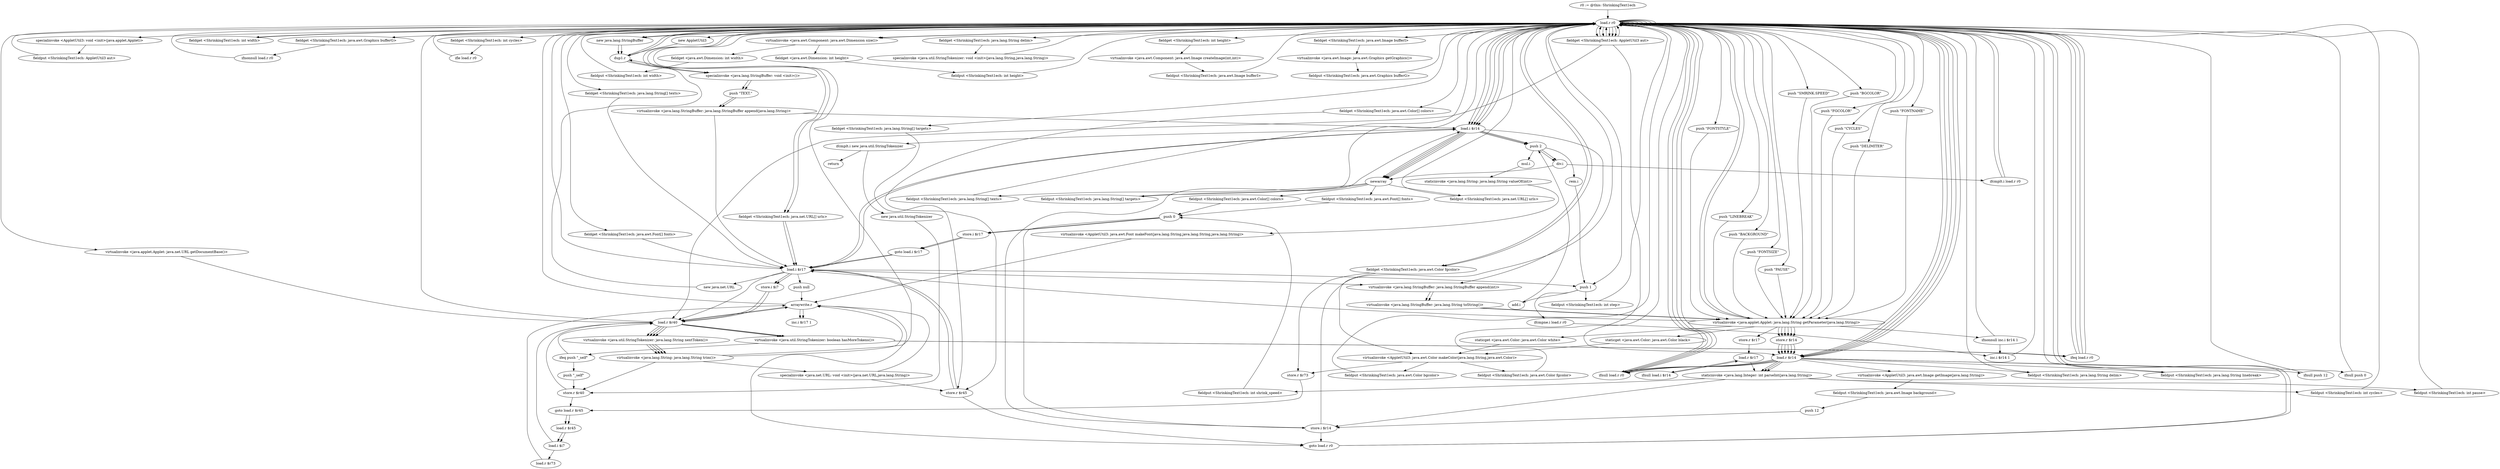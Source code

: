 digraph "" {
    "r0 := @this: ShrinkingText1ech"
    "load.r r0"
    "r0 := @this: ShrinkingText1ech"->"load.r r0";
    "new AppletUtil3"
    "load.r r0"->"new AppletUtil3";
    "dup1.r"
    "new AppletUtil3"->"dup1.r";
    "dup1.r"->"load.r r0";
    "specialinvoke <AppletUtil3: void <init>(java.applet.Applet)>"
    "load.r r0"->"specialinvoke <AppletUtil3: void <init>(java.applet.Applet)>";
    "fieldput <ShrinkingText1ech: AppletUtil3 aut>"
    "specialinvoke <AppletUtil3: void <init>(java.applet.Applet)>"->"fieldput <ShrinkingText1ech: AppletUtil3 aut>";
    "fieldput <ShrinkingText1ech: AppletUtil3 aut>"->"load.r r0";
    "load.r r0"->"load.r r0";
    "virtualinvoke <java.awt.Component: java.awt.Dimension size()>"
    "load.r r0"->"virtualinvoke <java.awt.Component: java.awt.Dimension size()>";
    "fieldget <java.awt.Dimension: int width>"
    "virtualinvoke <java.awt.Component: java.awt.Dimension size()>"->"fieldget <java.awt.Dimension: int width>";
    "fieldput <ShrinkingText1ech: int width>"
    "fieldget <java.awt.Dimension: int width>"->"fieldput <ShrinkingText1ech: int width>";
    "fieldput <ShrinkingText1ech: int width>"->"load.r r0";
    "load.r r0"->"load.r r0";
    "load.r r0"->"virtualinvoke <java.awt.Component: java.awt.Dimension size()>";
    "fieldget <java.awt.Dimension: int height>"
    "virtualinvoke <java.awt.Component: java.awt.Dimension size()>"->"fieldget <java.awt.Dimension: int height>";
    "fieldput <ShrinkingText1ech: int height>"
    "fieldget <java.awt.Dimension: int height>"->"fieldput <ShrinkingText1ech: int height>";
    "fieldput <ShrinkingText1ech: int height>"->"load.r r0";
    "fieldget <ShrinkingText1ech: java.awt.Graphics bufferG>"
    "load.r r0"->"fieldget <ShrinkingText1ech: java.awt.Graphics bufferG>";
    "ifnonnull load.r r0"
    "fieldget <ShrinkingText1ech: java.awt.Graphics bufferG>"->"ifnonnull load.r r0";
    "ifnonnull load.r r0"->"load.r r0";
    "load.r r0"->"load.r r0";
    "load.r r0"->"load.r r0";
    "fieldget <ShrinkingText1ech: int width>"
    "load.r r0"->"fieldget <ShrinkingText1ech: int width>";
    "fieldget <ShrinkingText1ech: int width>"->"load.r r0";
    "fieldget <ShrinkingText1ech: int height>"
    "load.r r0"->"fieldget <ShrinkingText1ech: int height>";
    "virtualinvoke <java.awt.Component: java.awt.Image createImage(int,int)>"
    "fieldget <ShrinkingText1ech: int height>"->"virtualinvoke <java.awt.Component: java.awt.Image createImage(int,int)>";
    "fieldput <ShrinkingText1ech: java.awt.Image bufferI>"
    "virtualinvoke <java.awt.Component: java.awt.Image createImage(int,int)>"->"fieldput <ShrinkingText1ech: java.awt.Image bufferI>";
    "fieldput <ShrinkingText1ech: java.awt.Image bufferI>"->"load.r r0";
    "load.r r0"->"load.r r0";
    "fieldget <ShrinkingText1ech: java.awt.Image bufferI>"
    "load.r r0"->"fieldget <ShrinkingText1ech: java.awt.Image bufferI>";
    "virtualinvoke <java.awt.Image: java.awt.Graphics getGraphics()>"
    "fieldget <ShrinkingText1ech: java.awt.Image bufferI>"->"virtualinvoke <java.awt.Image: java.awt.Graphics getGraphics()>";
    "fieldput <ShrinkingText1ech: java.awt.Graphics bufferG>"
    "virtualinvoke <java.awt.Image: java.awt.Graphics getGraphics()>"->"fieldput <ShrinkingText1ech: java.awt.Graphics bufferG>";
    "fieldput <ShrinkingText1ech: java.awt.Graphics bufferG>"->"load.r r0";
    "load.r r0"->"load.r r0";
    "fieldget <ShrinkingText1ech: AppletUtil3 aut>"
    "load.r r0"->"fieldget <ShrinkingText1ech: AppletUtil3 aut>";
    "fieldget <ShrinkingText1ech: AppletUtil3 aut>"->"load.r r0";
    "push \"BGCOLOR\""
    "load.r r0"->"push \"BGCOLOR\"";
    "virtualinvoke <java.applet.Applet: java.lang.String getParameter(java.lang.String)>"
    "push \"BGCOLOR\""->"virtualinvoke <java.applet.Applet: java.lang.String getParameter(java.lang.String)>";
    "staticget <java.awt.Color: java.awt.Color white>"
    "virtualinvoke <java.applet.Applet: java.lang.String getParameter(java.lang.String)>"->"staticget <java.awt.Color: java.awt.Color white>";
    "virtualinvoke <AppletUtil3: java.awt.Color makeColor(java.lang.String,java.awt.Color)>"
    "staticget <java.awt.Color: java.awt.Color white>"->"virtualinvoke <AppletUtil3: java.awt.Color makeColor(java.lang.String,java.awt.Color)>";
    "fieldput <ShrinkingText1ech: java.awt.Color bgcolor>"
    "virtualinvoke <AppletUtil3: java.awt.Color makeColor(java.lang.String,java.awt.Color)>"->"fieldput <ShrinkingText1ech: java.awt.Color bgcolor>";
    "fieldput <ShrinkingText1ech: java.awt.Color bgcolor>"->"load.r r0";
    "load.r r0"->"load.r r0";
    "load.r r0"->"fieldget <ShrinkingText1ech: AppletUtil3 aut>";
    "fieldget <ShrinkingText1ech: AppletUtil3 aut>"->"load.r r0";
    "push \"FGCOLOR\""
    "load.r r0"->"push \"FGCOLOR\"";
    "push \"FGCOLOR\""->"virtualinvoke <java.applet.Applet: java.lang.String getParameter(java.lang.String)>";
    "staticget <java.awt.Color: java.awt.Color black>"
    "virtualinvoke <java.applet.Applet: java.lang.String getParameter(java.lang.String)>"->"staticget <java.awt.Color: java.awt.Color black>";
    "staticget <java.awt.Color: java.awt.Color black>"->"virtualinvoke <AppletUtil3: java.awt.Color makeColor(java.lang.String,java.awt.Color)>";
    "fieldput <ShrinkingText1ech: java.awt.Color fgcolor>"
    "virtualinvoke <AppletUtil3: java.awt.Color makeColor(java.lang.String,java.awt.Color)>"->"fieldput <ShrinkingText1ech: java.awt.Color fgcolor>";
    "fieldput <ShrinkingText1ech: java.awt.Color fgcolor>"->"load.r r0";
    "push \"CYCLES\""
    "load.r r0"->"push \"CYCLES\"";
    "push \"CYCLES\""->"virtualinvoke <java.applet.Applet: java.lang.String getParameter(java.lang.String)>";
    "store.r $r14"
    "virtualinvoke <java.applet.Applet: java.lang.String getParameter(java.lang.String)>"->"store.r $r14";
    "load.r $r14"
    "store.r $r14"->"load.r $r14";
    "ifnull load.r r0"
    "load.r $r14"->"ifnull load.r r0";
    "ifnull load.r r0"->"load.r r0";
    "load.r r0"->"load.r $r14";
    "staticinvoke <java.lang.Integer: int parseInt(java.lang.String)>"
    "load.r $r14"->"staticinvoke <java.lang.Integer: int parseInt(java.lang.String)>";
    "fieldput <ShrinkingText1ech: int cycles>"
    "staticinvoke <java.lang.Integer: int parseInt(java.lang.String)>"->"fieldput <ShrinkingText1ech: int cycles>";
    "fieldput <ShrinkingText1ech: int cycles>"->"load.r r0";
    "fieldget <ShrinkingText1ech: int cycles>"
    "load.r r0"->"fieldget <ShrinkingText1ech: int cycles>";
    "ifle load.r r0"
    "fieldget <ShrinkingText1ech: int cycles>"->"ifle load.r r0";
    "ifle load.r r0"->"load.r r0";
    "push 1"
    "load.r r0"->"push 1";
    "fieldput <ShrinkingText1ech: int step>"
    "push 1"->"fieldput <ShrinkingText1ech: int step>";
    "fieldput <ShrinkingText1ech: int step>"->"load.r r0";
    "push \"DELIMITER\""
    "load.r r0"->"push \"DELIMITER\"";
    "push \"DELIMITER\""->"virtualinvoke <java.applet.Applet: java.lang.String getParameter(java.lang.String)>";
    "virtualinvoke <java.applet.Applet: java.lang.String getParameter(java.lang.String)>"->"store.r $r14";
    "store.r $r14"->"load.r $r14";
    "load.r $r14"->"ifnull load.r r0";
    "ifnull load.r r0"->"load.r r0";
    "load.r r0"->"load.r $r14";
    "fieldput <ShrinkingText1ech: java.lang.String delim>"
    "load.r $r14"->"fieldput <ShrinkingText1ech: java.lang.String delim>";
    "fieldput <ShrinkingText1ech: java.lang.String delim>"->"load.r r0";
    "push \"LINEBREAK\""
    "load.r r0"->"push \"LINEBREAK\"";
    "push \"LINEBREAK\""->"virtualinvoke <java.applet.Applet: java.lang.String getParameter(java.lang.String)>";
    "virtualinvoke <java.applet.Applet: java.lang.String getParameter(java.lang.String)>"->"store.r $r14";
    "store.r $r14"->"load.r $r14";
    "load.r $r14"->"ifnull load.r r0";
    "ifnull load.r r0"->"load.r r0";
    "load.r r0"->"load.r $r14";
    "fieldput <ShrinkingText1ech: java.lang.String linebreak>"
    "load.r $r14"->"fieldput <ShrinkingText1ech: java.lang.String linebreak>";
    "fieldput <ShrinkingText1ech: java.lang.String linebreak>"->"load.r r0";
    "push \"BACKGROUND\""
    "load.r r0"->"push \"BACKGROUND\"";
    "push \"BACKGROUND\""->"virtualinvoke <java.applet.Applet: java.lang.String getParameter(java.lang.String)>";
    "virtualinvoke <java.applet.Applet: java.lang.String getParameter(java.lang.String)>"->"store.r $r14";
    "store.r $r14"->"load.r $r14";
    "ifnull push 12"
    "load.r $r14"->"ifnull push 12";
    "ifnull push 12"->"load.r r0";
    "load.r r0"->"load.r r0";
    "load.r r0"->"fieldget <ShrinkingText1ech: AppletUtil3 aut>";
    "fieldget <ShrinkingText1ech: AppletUtil3 aut>"->"load.r $r14";
    "virtualinvoke <AppletUtil3: java.awt.Image getImage(java.lang.String)>"
    "load.r $r14"->"virtualinvoke <AppletUtil3: java.awt.Image getImage(java.lang.String)>";
    "fieldput <ShrinkingText1ech: java.awt.Image background>"
    "virtualinvoke <AppletUtil3: java.awt.Image getImage(java.lang.String)>"->"fieldput <ShrinkingText1ech: java.awt.Image background>";
    "push 12"
    "fieldput <ShrinkingText1ech: java.awt.Image background>"->"push 12";
    "store.i $r14"
    "push 12"->"store.i $r14";
    "store.i $r14"->"load.r r0";
    "push \"FONTSIZE\""
    "load.r r0"->"push \"FONTSIZE\"";
    "push \"FONTSIZE\""->"virtualinvoke <java.applet.Applet: java.lang.String getParameter(java.lang.String)>";
    "store.r $r17"
    "virtualinvoke <java.applet.Applet: java.lang.String getParameter(java.lang.String)>"->"store.r $r17";
    "load.r $r17"
    "store.r $r17"->"load.r $r17";
    "ifnull load.i $r14"
    "load.r $r17"->"ifnull load.i $r14";
    "ifnull load.i $r14"->"load.r $r17";
    "load.r $r17"->"staticinvoke <java.lang.Integer: int parseInt(java.lang.String)>";
    "staticinvoke <java.lang.Integer: int parseInt(java.lang.String)>"->"store.i $r14";
    "load.i $r14"
    "store.i $r14"->"load.i $r14";
    "push 2"
    "load.i $r14"->"push 2";
    "rem.i"
    "push 2"->"rem.i";
    "rem.i"->"push 1";
    "ifcmpne.i load.r r0"
    "push 1"->"ifcmpne.i load.r r0";
    "inc.i $r14 1"
    "ifcmpne.i load.r r0"->"inc.i $r14 1";
    "inc.i $r14 1"->"load.r r0";
    "load.r r0"->"load.i $r14";
    "load.i $r14"->"push 2";
    "div.i"
    "push 2"->"div.i";
    "newarray"
    "div.i"->"newarray";
    "fieldput <ShrinkingText1ech: java.awt.Font[] fonts>"
    "newarray"->"fieldput <ShrinkingText1ech: java.awt.Font[] fonts>";
    "push 0"
    "fieldput <ShrinkingText1ech: java.awt.Font[] fonts>"->"push 0";
    "store.i $r17"
    "push 0"->"store.i $r17";
    "goto load.i $r17"
    "store.i $r17"->"goto load.i $r17";
    "load.i $r17"
    "goto load.i $r17"->"load.i $r17";
    "load.i $r17"->"load.i $r14";
    "load.i $r14"->"push 2";
    "push 2"->"div.i";
    "ifcmplt.i load.r r0"
    "div.i"->"ifcmplt.i load.r r0";
    "ifcmplt.i load.r r0"->"load.r r0";
    "push \"PAUSE\""
    "load.r r0"->"push \"PAUSE\"";
    "push \"PAUSE\""->"virtualinvoke <java.applet.Applet: java.lang.String getParameter(java.lang.String)>";
    "virtualinvoke <java.applet.Applet: java.lang.String getParameter(java.lang.String)>"->"store.r $r14";
    "store.r $r14"->"load.r $r14";
    "load.r $r14"->"ifnull load.r r0";
    "ifnull load.r r0"->"load.r r0";
    "load.r r0"->"load.r $r14";
    "load.r $r14"->"staticinvoke <java.lang.Integer: int parseInt(java.lang.String)>";
    "fieldput <ShrinkingText1ech: int pause>"
    "staticinvoke <java.lang.Integer: int parseInt(java.lang.String)>"->"fieldput <ShrinkingText1ech: int pause>";
    "fieldput <ShrinkingText1ech: int pause>"->"load.r r0";
    "push \"SMRINK.SPEED\""
    "load.r r0"->"push \"SMRINK.SPEED\"";
    "push \"SMRINK.SPEED\""->"virtualinvoke <java.applet.Applet: java.lang.String getParameter(java.lang.String)>";
    "virtualinvoke <java.applet.Applet: java.lang.String getParameter(java.lang.String)>"->"store.r $r14";
    "store.r $r14"->"load.r $r14";
    "ifnull push 0"
    "load.r $r14"->"ifnull push 0";
    "ifnull push 0"->"load.r r0";
    "load.r r0"->"load.r $r14";
    "load.r $r14"->"staticinvoke <java.lang.Integer: int parseInt(java.lang.String)>";
    "fieldput <ShrinkingText1ech: int shrink_speed>"
    "staticinvoke <java.lang.Integer: int parseInt(java.lang.String)>"->"fieldput <ShrinkingText1ech: int shrink_speed>";
    "fieldput <ShrinkingText1ech: int shrink_speed>"->"push 0";
    "push 0"->"store.i $r14";
    "goto load.r r0"
    "store.i $r14"->"goto load.r r0";
    "goto load.r r0"->"load.r r0";
    "new java.lang.StringBuffer"
    "load.r r0"->"new java.lang.StringBuffer";
    "new java.lang.StringBuffer"->"dup1.r";
    "specialinvoke <java.lang.StringBuffer: void <init>()>"
    "dup1.r"->"specialinvoke <java.lang.StringBuffer: void <init>()>";
    "push \"TEXT.\""
    "specialinvoke <java.lang.StringBuffer: void <init>()>"->"push \"TEXT.\"";
    "virtualinvoke <java.lang.StringBuffer: java.lang.StringBuffer append(java.lang.String)>"
    "push \"TEXT.\""->"virtualinvoke <java.lang.StringBuffer: java.lang.StringBuffer append(java.lang.String)>";
    "virtualinvoke <java.lang.StringBuffer: java.lang.StringBuffer append(java.lang.String)>"->"load.i $r14";
    "virtualinvoke <java.lang.StringBuffer: java.lang.StringBuffer append(int)>"
    "load.i $r14"->"virtualinvoke <java.lang.StringBuffer: java.lang.StringBuffer append(int)>";
    "virtualinvoke <java.lang.StringBuffer: java.lang.String toString()>"
    "virtualinvoke <java.lang.StringBuffer: java.lang.StringBuffer append(int)>"->"virtualinvoke <java.lang.StringBuffer: java.lang.String toString()>";
    "virtualinvoke <java.lang.StringBuffer: java.lang.String toString()>"->"virtualinvoke <java.applet.Applet: java.lang.String getParameter(java.lang.String)>";
    "ifnonnull inc.i $r14 1"
    "virtualinvoke <java.applet.Applet: java.lang.String getParameter(java.lang.String)>"->"ifnonnull inc.i $r14 1";
    "ifnonnull inc.i $r14 1"->"load.r r0";
    "load.r r0"->"load.i $r14";
    "load.i $r14"->"newarray";
    "fieldput <ShrinkingText1ech: java.lang.String[] texts>"
    "newarray"->"fieldput <ShrinkingText1ech: java.lang.String[] texts>";
    "fieldput <ShrinkingText1ech: java.lang.String[] texts>"->"load.r r0";
    "load.r r0"->"load.i $r14";
    "load.i $r14"->"newarray";
    "fieldput <ShrinkingText1ech: java.lang.String[] targets>"
    "newarray"->"fieldput <ShrinkingText1ech: java.lang.String[] targets>";
    "fieldput <ShrinkingText1ech: java.lang.String[] targets>"->"load.r r0";
    "load.r r0"->"load.i $r14";
    "load.i $r14"->"newarray";
    "fieldput <ShrinkingText1ech: java.net.URL[] urls>"
    "newarray"->"fieldput <ShrinkingText1ech: java.net.URL[] urls>";
    "fieldput <ShrinkingText1ech: java.net.URL[] urls>"->"load.r r0";
    "load.r r0"->"load.i $r14";
    "load.i $r14"->"newarray";
    "fieldput <ShrinkingText1ech: java.awt.Color[] colors>"
    "newarray"->"fieldput <ShrinkingText1ech: java.awt.Color[] colors>";
    "fieldput <ShrinkingText1ech: java.awt.Color[] colors>"->"push 0";
    "push 0"->"store.i $r17";
    "store.i $r17"->"goto load.i $r17";
    "goto load.i $r17"->"load.i $r17";
    "load.i $r17"->"load.i $r14";
    "ifcmplt.i new java.util.StringTokenizer"
    "load.i $r14"->"ifcmplt.i new java.util.StringTokenizer";
    "return"
    "ifcmplt.i new java.util.StringTokenizer"->"return";
    "new java.util.StringTokenizer"
    "ifcmplt.i new java.util.StringTokenizer"->"new java.util.StringTokenizer";
    "store.r $r40"
    "new java.util.StringTokenizer"->"store.r $r40";
    "load.r $r40"
    "store.r $r40"->"load.r $r40";
    "load.r $r40"->"load.r r0";
    "load.r r0"->"new java.lang.StringBuffer";
    "new java.lang.StringBuffer"->"dup1.r";
    "dup1.r"->"specialinvoke <java.lang.StringBuffer: void <init>()>";
    "specialinvoke <java.lang.StringBuffer: void <init>()>"->"push \"TEXT.\"";
    "push \"TEXT.\""->"virtualinvoke <java.lang.StringBuffer: java.lang.StringBuffer append(java.lang.String)>";
    "virtualinvoke <java.lang.StringBuffer: java.lang.StringBuffer append(java.lang.String)>"->"load.i $r17";
    "load.i $r17"->"virtualinvoke <java.lang.StringBuffer: java.lang.StringBuffer append(int)>";
    "virtualinvoke <java.lang.StringBuffer: java.lang.StringBuffer append(int)>"->"virtualinvoke <java.lang.StringBuffer: java.lang.String toString()>";
    "virtualinvoke <java.lang.StringBuffer: java.lang.String toString()>"->"virtualinvoke <java.applet.Applet: java.lang.String getParameter(java.lang.String)>";
    "virtualinvoke <java.applet.Applet: java.lang.String getParameter(java.lang.String)>"->"load.r r0";
    "fieldget <ShrinkingText1ech: java.lang.String delim>"
    "load.r r0"->"fieldget <ShrinkingText1ech: java.lang.String delim>";
    "specialinvoke <java.util.StringTokenizer: void <init>(java.lang.String,java.lang.String)>"
    "fieldget <ShrinkingText1ech: java.lang.String delim>"->"specialinvoke <java.util.StringTokenizer: void <init>(java.lang.String,java.lang.String)>";
    "specialinvoke <java.util.StringTokenizer: void <init>(java.lang.String,java.lang.String)>"->"load.r r0";
    "fieldget <ShrinkingText1ech: java.lang.String[] texts>"
    "load.r r0"->"fieldget <ShrinkingText1ech: java.lang.String[] texts>";
    "fieldget <ShrinkingText1ech: java.lang.String[] texts>"->"load.i $r17";
    "load.i $r17"->"load.r $r40";
    "virtualinvoke <java.util.StringTokenizer: java.lang.String nextToken()>"
    "load.r $r40"->"virtualinvoke <java.util.StringTokenizer: java.lang.String nextToken()>";
    "virtualinvoke <java.lang.String: java.lang.String trim()>"
    "virtualinvoke <java.util.StringTokenizer: java.lang.String nextToken()>"->"virtualinvoke <java.lang.String: java.lang.String trim()>";
    "arraywrite.r"
    "virtualinvoke <java.lang.String: java.lang.String trim()>"->"arraywrite.r";
    "arraywrite.r"->"load.r r0";
    "fieldget <ShrinkingText1ech: java.awt.Color[] colors>"
    "load.r r0"->"fieldget <ShrinkingText1ech: java.awt.Color[] colors>";
    "store.r $r45"
    "fieldget <ShrinkingText1ech: java.awt.Color[] colors>"->"store.r $r45";
    "store.r $r45"->"load.i $r17";
    "store.i $i7"
    "load.i $r17"->"store.i $i7";
    "store.i $i7"->"load.r $r40";
    "virtualinvoke <java.util.StringTokenizer: boolean hasMoreTokens()>"
    "load.r $r40"->"virtualinvoke <java.util.StringTokenizer: boolean hasMoreTokens()>";
    "ifeq load.r r0"
    "virtualinvoke <java.util.StringTokenizer: boolean hasMoreTokens()>"->"ifeq load.r r0";
    "ifeq load.r r0"->"load.r r0";
    "load.r r0"->"fieldget <ShrinkingText1ech: AppletUtil3 aut>";
    "fieldget <ShrinkingText1ech: AppletUtil3 aut>"->"load.r $r40";
    "load.r $r40"->"virtualinvoke <java.util.StringTokenizer: java.lang.String nextToken()>";
    "virtualinvoke <java.util.StringTokenizer: java.lang.String nextToken()>"->"virtualinvoke <java.lang.String: java.lang.String trim()>";
    "virtualinvoke <java.lang.String: java.lang.String trim()>"->"load.r r0";
    "fieldget <ShrinkingText1ech: java.awt.Color fgcolor>"
    "load.r r0"->"fieldget <ShrinkingText1ech: java.awt.Color fgcolor>";
    "fieldget <ShrinkingText1ech: java.awt.Color fgcolor>"->"virtualinvoke <AppletUtil3: java.awt.Color makeColor(java.lang.String,java.awt.Color)>";
    "store.r $r73"
    "virtualinvoke <AppletUtil3: java.awt.Color makeColor(java.lang.String,java.awt.Color)>"->"store.r $r73";
    "goto load.r $r45"
    "store.r $r73"->"goto load.r $r45";
    "load.r $r45"
    "goto load.r $r45"->"load.r $r45";
    "load.i $i7"
    "load.r $r45"->"load.i $i7";
    "load.r $r73"
    "load.i $i7"->"load.r $r73";
    "load.r $r73"->"arraywrite.r";
    "arraywrite.r"->"load.r $r40";
    "load.r $r40"->"virtualinvoke <java.util.StringTokenizer: boolean hasMoreTokens()>";
    "virtualinvoke <java.util.StringTokenizer: boolean hasMoreTokens()>"->"ifeq load.r r0";
    "ifeq load.r r0"->"load.r r0";
    "fieldget <ShrinkingText1ech: java.net.URL[] urls>"
    "load.r r0"->"fieldget <ShrinkingText1ech: java.net.URL[] urls>";
    "fieldget <ShrinkingText1ech: java.net.URL[] urls>"->"load.i $r17";
    "new java.net.URL"
    "load.i $r17"->"new java.net.URL";
    "new java.net.URL"->"dup1.r";
    "dup1.r"->"load.r r0";
    "virtualinvoke <java.applet.Applet: java.net.URL getDocumentBase()>"
    "load.r r0"->"virtualinvoke <java.applet.Applet: java.net.URL getDocumentBase()>";
    "virtualinvoke <java.applet.Applet: java.net.URL getDocumentBase()>"->"load.r $r40";
    "load.r $r40"->"virtualinvoke <java.util.StringTokenizer: java.lang.String nextToken()>";
    "virtualinvoke <java.util.StringTokenizer: java.lang.String nextToken()>"->"virtualinvoke <java.lang.String: java.lang.String trim()>";
    "specialinvoke <java.net.URL: void <init>(java.net.URL,java.lang.String)>"
    "virtualinvoke <java.lang.String: java.lang.String trim()>"->"specialinvoke <java.net.URL: void <init>(java.net.URL,java.lang.String)>";
    "specialinvoke <java.net.URL: void <init>(java.net.URL,java.lang.String)>"->"arraywrite.r";
    "arraywrite.r"->"goto load.r r0";
    "goto load.r r0"->"load.r r0";
    "fieldget <ShrinkingText1ech: java.lang.String[] targets>"
    "load.r r0"->"fieldget <ShrinkingText1ech: java.lang.String[] targets>";
    "fieldget <ShrinkingText1ech: java.lang.String[] targets>"->"store.r $r45";
    "store.r $r45"->"load.i $r17";
    "load.i $r17"->"store.i $i7";
    "store.i $i7"->"load.r $r40";
    "load.r $r40"->"virtualinvoke <java.util.StringTokenizer: boolean hasMoreTokens()>";
    "ifeq push \"_self\""
    "virtualinvoke <java.util.StringTokenizer: boolean hasMoreTokens()>"->"ifeq push \"_self\"";
    "ifeq push \"_self\""->"load.r $r40";
    "load.r $r40"->"virtualinvoke <java.util.StringTokenizer: java.lang.String nextToken()>";
    "virtualinvoke <java.util.StringTokenizer: java.lang.String nextToken()>"->"virtualinvoke <java.lang.String: java.lang.String trim()>";
    "virtualinvoke <java.lang.String: java.lang.String trim()>"->"store.r $r40";
    "store.r $r40"->"goto load.r $r45";
    "goto load.r $r45"->"load.r $r45";
    "load.r $r45"->"load.i $i7";
    "load.i $i7"->"load.r $r40";
    "load.r $r40"->"arraywrite.r";
    "inc.i $r17 1"
    "arraywrite.r"->"inc.i $r17 1";
    "push \"_self\""
    "ifeq push \"_self\""->"push \"_self\"";
    "push \"_self\""->"store.r $r40";
    "specialinvoke <java.net.URL: void <init>(java.net.URL,java.lang.String)>"->"store.r $r45";
    "store.r $r45"->"goto load.r r0";
    "ifeq load.r r0"->"load.r r0";
    "load.r r0"->"fieldget <ShrinkingText1ech: java.net.URL[] urls>";
    "fieldget <ShrinkingText1ech: java.net.URL[] urls>"->"load.i $r17";
    "push null"
    "load.i $r17"->"push null";
    "push null"->"arraywrite.r";
    "ifeq load.r r0"->"load.r r0";
    "load.r r0"->"fieldget <ShrinkingText1ech: java.awt.Color fgcolor>";
    "fieldget <ShrinkingText1ech: java.awt.Color fgcolor>"->"store.r $r73";
    "ifnonnull inc.i $r14 1"->"inc.i $r14 1";
    "ifcmplt.i load.r r0"->"load.r r0";
    "fieldget <ShrinkingText1ech: java.awt.Font[] fonts>"
    "load.r r0"->"fieldget <ShrinkingText1ech: java.awt.Font[] fonts>";
    "fieldget <ShrinkingText1ech: java.awt.Font[] fonts>"->"load.i $r17";
    "load.i $r17"->"load.r r0";
    "load.r r0"->"fieldget <ShrinkingText1ech: AppletUtil3 aut>";
    "fieldget <ShrinkingText1ech: AppletUtil3 aut>"->"load.r r0";
    "push \"FONTNAME\""
    "load.r r0"->"push \"FONTNAME\"";
    "push \"FONTNAME\""->"virtualinvoke <java.applet.Applet: java.lang.String getParameter(java.lang.String)>";
    "virtualinvoke <java.applet.Applet: java.lang.String getParameter(java.lang.String)>"->"load.r r0";
    "push \"FONTSTYLE\""
    "load.r r0"->"push \"FONTSTYLE\"";
    "push \"FONTSTYLE\""->"virtualinvoke <java.applet.Applet: java.lang.String getParameter(java.lang.String)>";
    "virtualinvoke <java.applet.Applet: java.lang.String getParameter(java.lang.String)>"->"load.i $r17";
    "load.i $r17"->"push 1";
    "add.i"
    "push 1"->"add.i";
    "add.i"->"push 2";
    "mul.i"
    "push 2"->"mul.i";
    "staticinvoke <java.lang.String: java.lang.String valueOf(int)>"
    "mul.i"->"staticinvoke <java.lang.String: java.lang.String valueOf(int)>";
    "virtualinvoke <AppletUtil3: java.awt.Font makeFont(java.lang.String,java.lang.String,java.lang.String)>"
    "staticinvoke <java.lang.String: java.lang.String valueOf(int)>"->"virtualinvoke <AppletUtil3: java.awt.Font makeFont(java.lang.String,java.lang.String,java.lang.String)>";
    "virtualinvoke <AppletUtil3: java.awt.Font makeFont(java.lang.String,java.lang.String,java.lang.String)>"->"arraywrite.r";
    "arraywrite.r"->"inc.i $r17 1";
}
